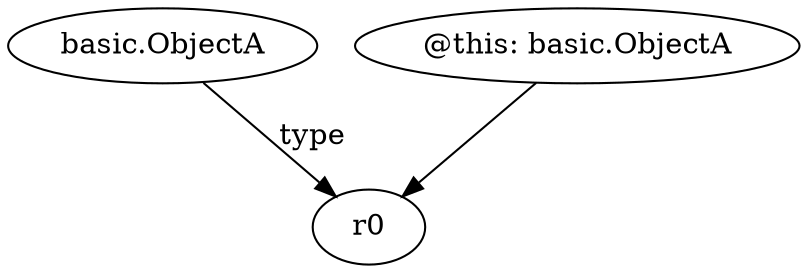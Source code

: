 digraph g {
0[label="basic.ObjectA"]
1[label="r0"]
0->1[label="type"]
2[label="@this: basic.ObjectA"]
2->1[label=""]
}